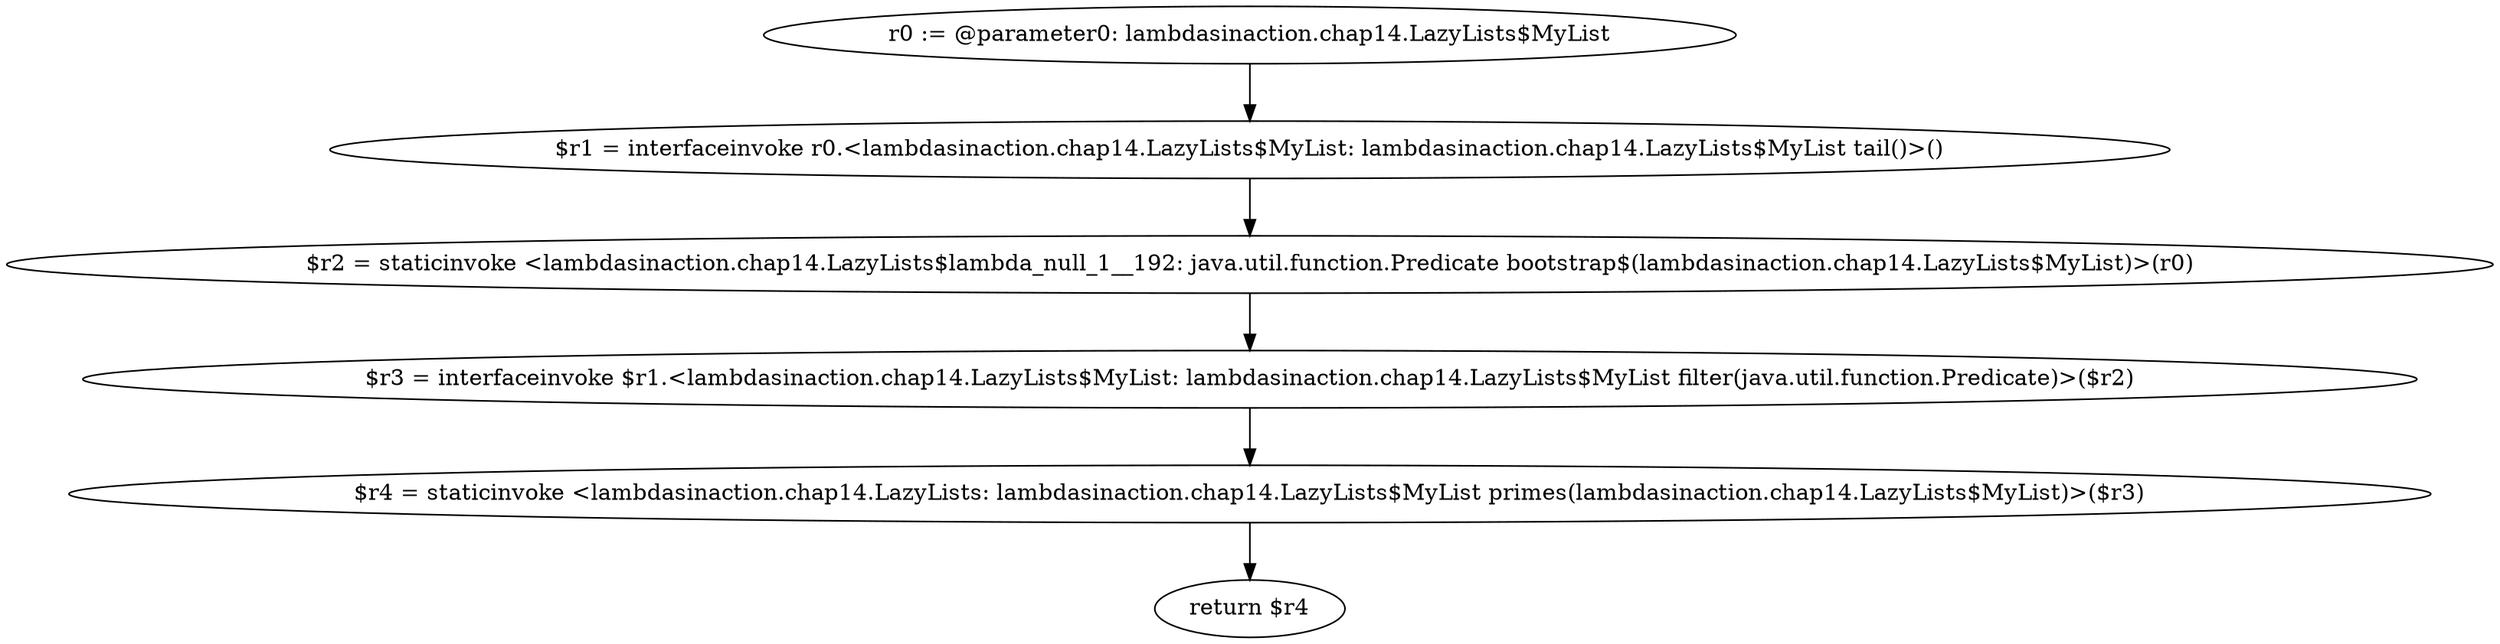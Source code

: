 digraph "unitGraph" {
    "r0 := @parameter0: lambdasinaction.chap14.LazyLists$MyList"
    "$r1 = interfaceinvoke r0.<lambdasinaction.chap14.LazyLists$MyList: lambdasinaction.chap14.LazyLists$MyList tail()>()"
    "$r2 = staticinvoke <lambdasinaction.chap14.LazyLists$lambda_null_1__192: java.util.function.Predicate bootstrap$(lambdasinaction.chap14.LazyLists$MyList)>(r0)"
    "$r3 = interfaceinvoke $r1.<lambdasinaction.chap14.LazyLists$MyList: lambdasinaction.chap14.LazyLists$MyList filter(java.util.function.Predicate)>($r2)"
    "$r4 = staticinvoke <lambdasinaction.chap14.LazyLists: lambdasinaction.chap14.LazyLists$MyList primes(lambdasinaction.chap14.LazyLists$MyList)>($r3)"
    "return $r4"
    "r0 := @parameter0: lambdasinaction.chap14.LazyLists$MyList"->"$r1 = interfaceinvoke r0.<lambdasinaction.chap14.LazyLists$MyList: lambdasinaction.chap14.LazyLists$MyList tail()>()";
    "$r1 = interfaceinvoke r0.<lambdasinaction.chap14.LazyLists$MyList: lambdasinaction.chap14.LazyLists$MyList tail()>()"->"$r2 = staticinvoke <lambdasinaction.chap14.LazyLists$lambda_null_1__192: java.util.function.Predicate bootstrap$(lambdasinaction.chap14.LazyLists$MyList)>(r0)";
    "$r2 = staticinvoke <lambdasinaction.chap14.LazyLists$lambda_null_1__192: java.util.function.Predicate bootstrap$(lambdasinaction.chap14.LazyLists$MyList)>(r0)"->"$r3 = interfaceinvoke $r1.<lambdasinaction.chap14.LazyLists$MyList: lambdasinaction.chap14.LazyLists$MyList filter(java.util.function.Predicate)>($r2)";
    "$r3 = interfaceinvoke $r1.<lambdasinaction.chap14.LazyLists$MyList: lambdasinaction.chap14.LazyLists$MyList filter(java.util.function.Predicate)>($r2)"->"$r4 = staticinvoke <lambdasinaction.chap14.LazyLists: lambdasinaction.chap14.LazyLists$MyList primes(lambdasinaction.chap14.LazyLists$MyList)>($r3)";
    "$r4 = staticinvoke <lambdasinaction.chap14.LazyLists: lambdasinaction.chap14.LazyLists$MyList primes(lambdasinaction.chap14.LazyLists$MyList)>($r3)"->"return $r4";
}
